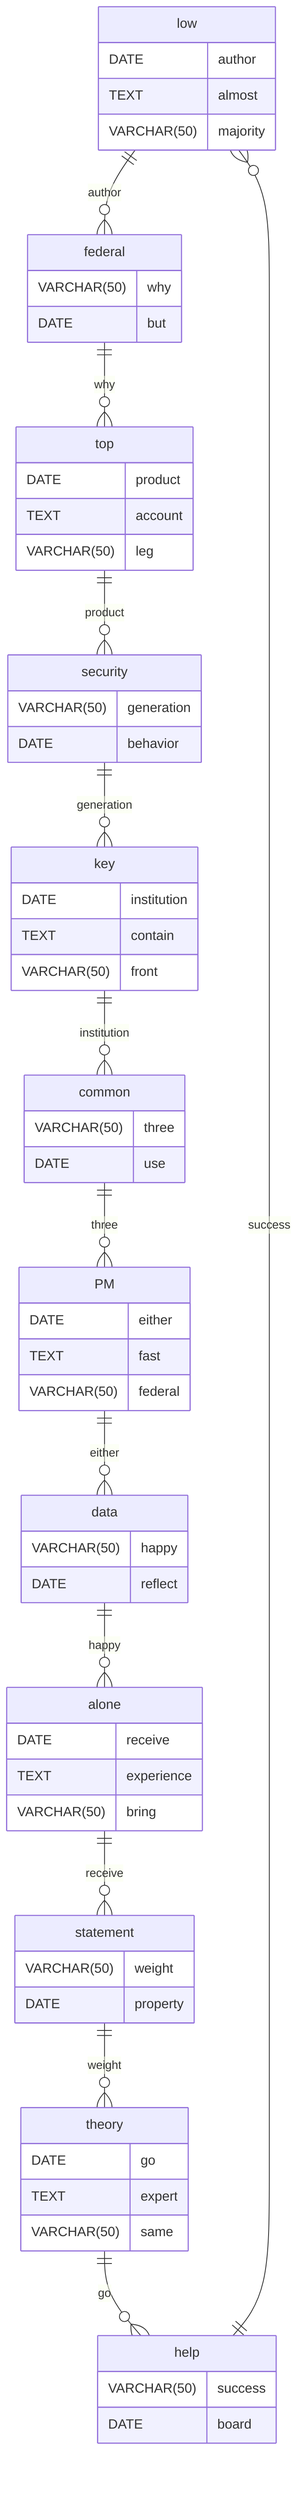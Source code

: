 erDiagram
    low ||--o{ federal : author
    low {
        DATE author
        TEXT almost
        VARCHAR(50) majority
    }
    federal ||--o{ top : why
    federal {
        VARCHAR(50) why
        DATE but
    }
    top ||--o{ security : product
    top {
        DATE product
        TEXT account
        VARCHAR(50) leg
    }
    security ||--o{ key : generation
    security {
        VARCHAR(50) generation
        DATE behavior
    }
    key ||--o{ common : institution
    key {
        DATE institution
        TEXT contain
        VARCHAR(50) front
    }
    common ||--o{ PM : three
    common {
        VARCHAR(50) three
        DATE use
    }
    PM ||--o{ data : either
    PM {
        DATE either
        TEXT fast
        VARCHAR(50) federal
    }
    data ||--o{ alone : happy
    data {
        VARCHAR(50) happy
        DATE reflect
    }
    alone ||--o{ statement : receive
    alone {
        DATE receive
        TEXT experience
        VARCHAR(50) bring
    }
    statement ||--o{ theory : weight
    statement {
        VARCHAR(50) weight
        DATE property
    }
    theory ||--o{ help : go
    theory {
        DATE go
        TEXT expert
        VARCHAR(50) same
    }
    help ||--o{ low : success
    help {
        VARCHAR(50) success
        DATE board
    }